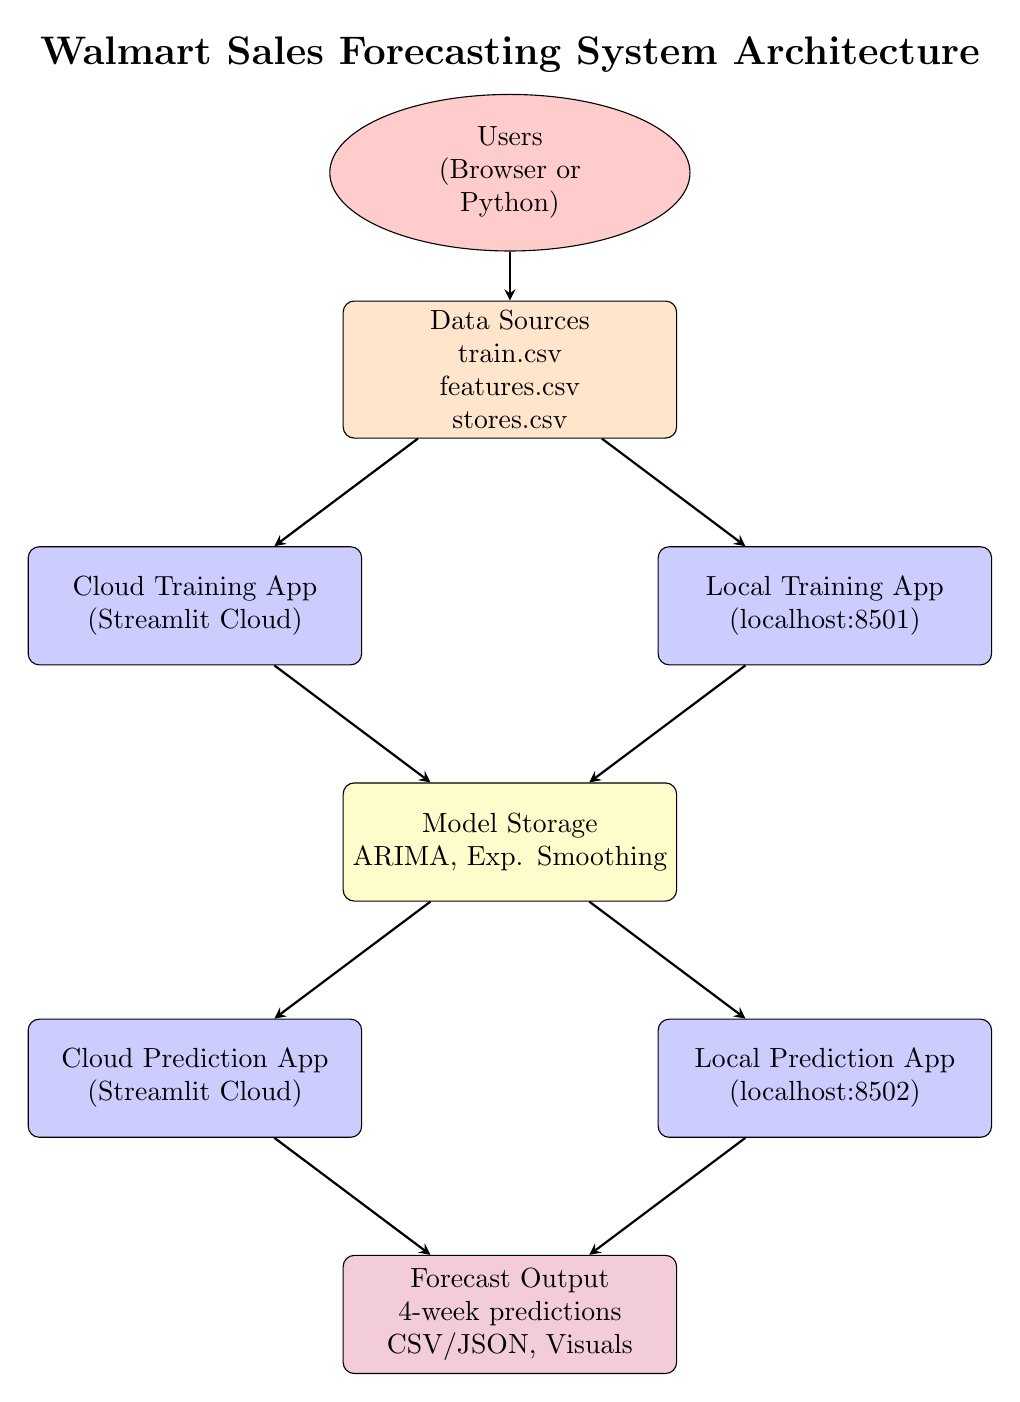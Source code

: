 \begin{tikzpicture}[
	node distance=3cm and 4cm,
	block/.style={rectangle, draw, fill=blue!20, text width=4cm, text centered, rounded corners, minimum height=1.5cm},
	data/.style={rectangle, draw, fill=orange!20, text width=4cm, text centered, rounded corners, minimum height=1.5cm},
	model/.style={rectangle, draw, fill=yellow!20, text width=4cm, text centered, rounded corners, minimum height=1.5cm},
	output/.style={rectangle, draw, fill=purple!20, text width=4cm, text centered, rounded corners, minimum height=1.5cm},
	user/.style={ellipse, draw, fill=red!20, text width=3cm, text centered, minimum height=1cm},
	arrow/.style={thick,->,>=stealth}
	]
	
	% Title
	\node at (0,10) {\Large\textbf{Walmart Sales Forecasting System Architecture}};
	
	% User
	\node[user] (user) at (0,8.5) {Users\\(Browser or Python)};
	
	% Data Sources
	\node[data] (data) at (0,6) {Data Sources\\train.csv\\features.csv\\stores.csv};
	
	% Training Apps
	\node[block] (cloud_train) at (-4,3) {Cloud Training App\\(Streamlit Cloud)};
	\node[block] (local_train) at (4,3) {Local Training App\\(localhost:8501)};
	
	% Model Storage
	\node[model] (models) at (0,0) {Model Storage\\ARIMA, Exp. Smoothing};
	
	% Prediction Apps
	\node[block] (cloud_pred) at (-4,-3) {Cloud Prediction App\\(Streamlit Cloud)};
	\node[block] (local_pred) at (4,-3) {Local Prediction App\\(localhost:8502)};
	
	% Output
	\node[output] (output) at (0,-6) {Forecast Output\\4-week predictions\\CSV/JSON, Visuals};
	
	% Arrows
	\draw[arrow] (user) -- (data);
	\draw[arrow] (data) -- (cloud_train);
	\draw[arrow] (data) -- (local_train);
	\draw[arrow] (cloud_train) -- (models);
	\draw[arrow] (local_train) -- (models);
	\draw[arrow] (models) -- (cloud_pred);
	\draw[arrow] (models) -- (local_pred);
	\draw[arrow] (cloud_pred) -- (output);
	\draw[arrow] (local_pred) -- (output);
	
\end{tikzpicture}